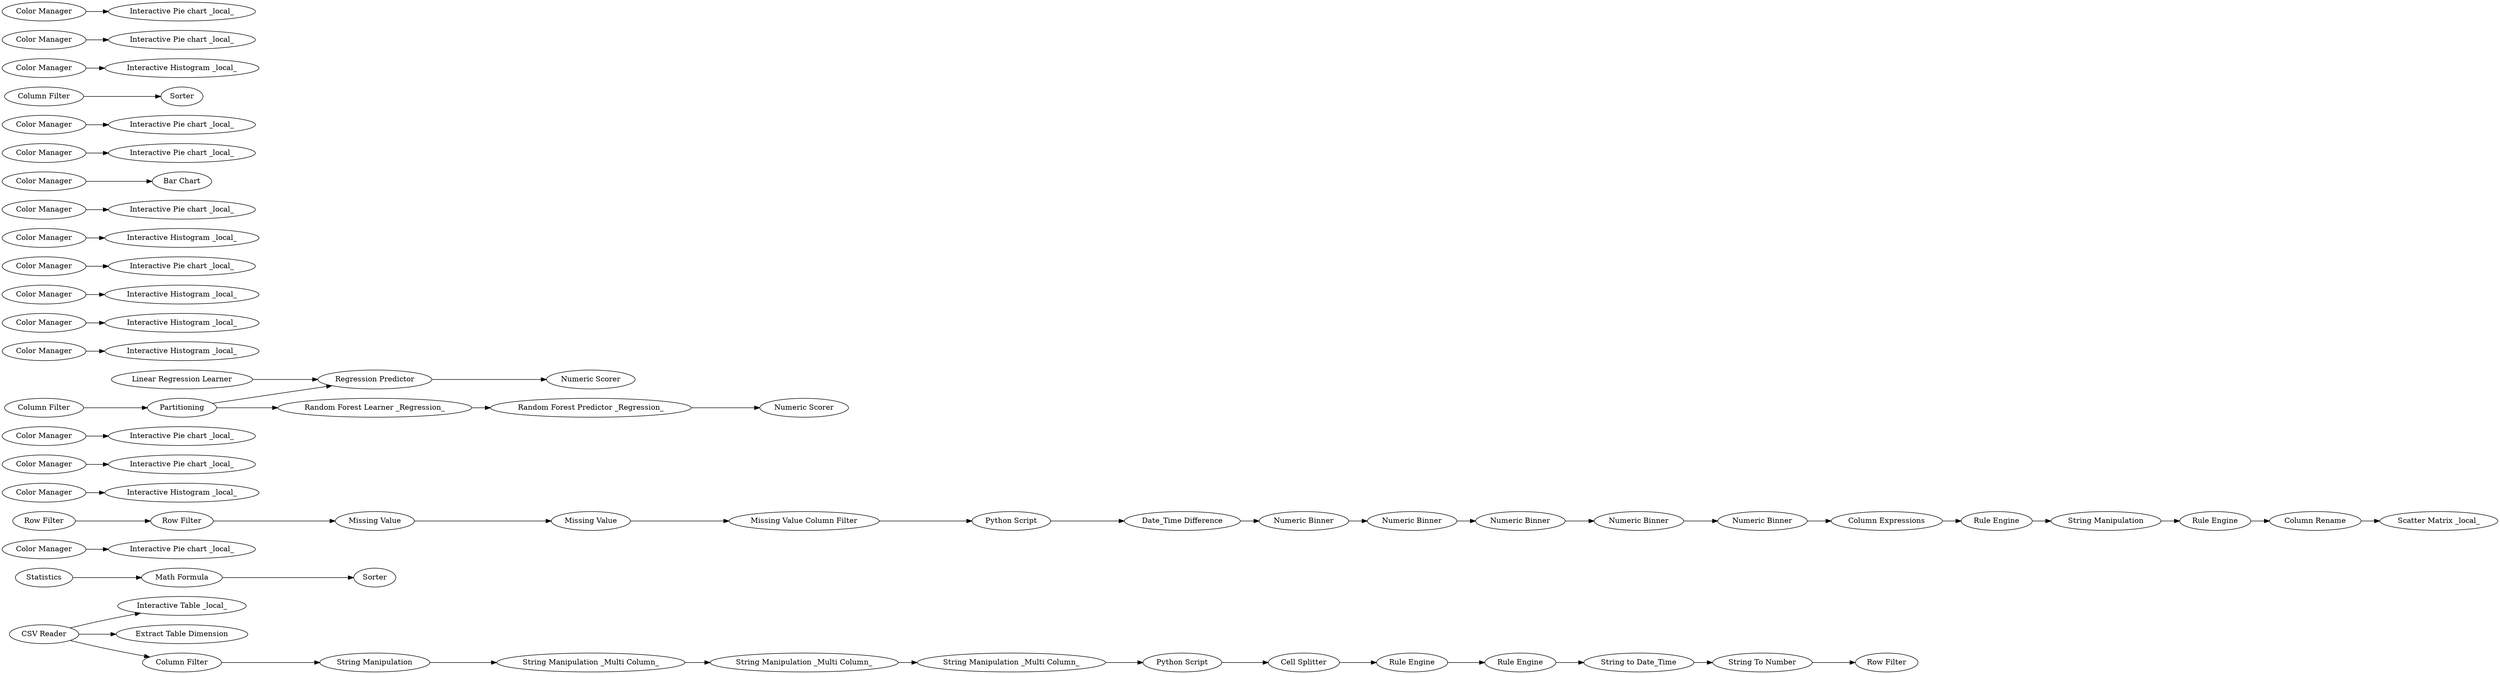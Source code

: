 digraph {
	"3197779540828374170_60" [label="Interactive Table _local_"]
	"-1921257542477858513_14" [label="Math Formula"]
	"5115455679243898800_51" [label="Rule Engine"]
	"4389129746836348746_91" [label="Color Manager"]
	"-7577341984884430655_84" [label="Numeric Binner"]
	"4389129746836348746_94" [label="Interactive Histogram _local_"]
	"4389129746836348746_111" [label="Interactive Pie chart _local_"]
	"-1921257542477858513_15" [label="Missing Value Column Filter"]
	"-7577341984884430655_98" [label="Numeric Binner"]
	"4389129746836348746_33" [label="Interactive Pie chart _local_"]
	"-5407960881995191805_3" [label="Numeric Scorer"]
	"4389129746836348746_110" [label="Color Manager"]
	"-7577341984884430655_111" [label="Column Rename"]
	"4389129746836348746_57" [label="Interactive Histogram _local_"]
	"-1921257542477858513_24" [label=Statistics]
	"-7577341984884430655_90" [label="Numeric Binner"]
	"5115455679243898800_39" [label="String to Date_Time"]
	"4389129746836348746_87" [label="Interactive Histogram _local_"]
	"4389129746836348746_89" [label="Color Manager"]
	"4389129746836348746_99" [label="Color Manager"]
	"4389129746836348746_50" [label="Color Manager"]
	"4389129746836348746_64" [label="Interactive Pie chart _local_"]
	"-7577341984884430655_55" [label="Python Script"]
	"-1921257542477858513_77" [label="Row Filter"]
	"4389129746836348746_38" [label="Bar Chart"]
	"-7577341984884430655_40" [label="Date_Time Difference"]
	"4389129746836348746_90" [label="Interactive Histogram _local_"]
	"5115455679243898800_53" [label="String Manipulation _Multi Column_"]
	"-7577341984884430655_87" [label="Numeric Binner"]
	"-1921257542477858513_96" [label="Missing Value"]
	"3197779540828374170_32" [label="Extract Table Dimension"]
	"-7577341984884430655_105" [label="Rule Engine"]
	"4389129746836348746_62" [label="Interactive Pie chart _local_"]
	"4389129746836348746_51" [label="Interactive Histogram _local_"]
	"-7577341984884430655_73" [label="Rule Engine"]
	"-1921257542477858513_33" [label="Row Filter"]
	"7464567796575760498_4" [label="Numeric Scorer"]
	"5115455679243898800_56" [label="String Manipulation _Multi Column_"]
	"-7577341984884430655_69" [label="Column Expressions"]
	"5115455679243898800_47" [label="Cell Splitter"]
	"7464567796575760498_2" [label="Linear Regression Learner"]
	"4389129746836348746_34" [label="Color Manager"]
	"4389129746836348746_55" [label="Color Manager"]
	"5115455679243898800_54" [label="String To Number"]
	"-1921257542477858513_27" [label=Sorter]
	"4389129746836348746_68" [label="Interactive Histogram _local_"]
	"4389129746836348746_60" [label="Color Manager"]
	"-7577341984884430655_93" [label="Numeric Binner"]
	"4389129746836348746_74" [label="Color Manager"]
	"4389129746836348746_67" [label="Color Manager"]
	"-7577341984884430655_76" [label="String Manipulation"]
	"4389129746836348746_100" [label="Color Manager"]
	"4389129746836348746_102" [label="Interactive Pie chart _local_"]
	"5115455679243898800_58" [label="Python Script"]
	"3197779540828374170_57" [label="CSV Reader"]
	"6610676808292542356_97" [label="Column Filter"]
	"4389129746836348746_53" [label="Interactive Pie chart _local_"]
	"5115455679243898800_46" [label="String Manipulation"]
	"5115455679243898800_55" [label="Rule Engine"]
	"-1921257542477858513_26" [label="Column Filter"]
	"7464567796575760498_3" [label="Regression Predictor"]
	"4389129746836348746_73" [label="Color Manager"]
	"-5407960881995191805_2" [label="Random Forest Predictor _Regression_"]
	"4389129746836348746_92" [label="Interactive Pie chart _local_"]
	"5115455679243898800_57" [label="String Manipulation _Multi Column_"]
	"3197779540828374170_67" [label=Partitioning]
	"4389129746836348746_88" [label="Color Manager"]
	"4389129746836348746_101" [label="Interactive Pie chart _local_"]
	"-1921257542477858513_101" [label="Missing Value"]
	"-1921257542477858513_25" [label=Sorter]
	"3475398228685996489_3" [label="Scatter Matrix _local_"]
	"4389129746836348746_66" [label="Color Manager"]
	"4389129746836348746_93" [label="Color Manager"]
	"-5407960881995191805_1" [label="Random Forest Learner _Regression_"]
	"-1921257542477858513_28" [label="Row Filter"]
	"5115455679243898800_6" [label="Column Filter"]
	"4389129746836348746_61" [label="Color Manager"]
	"4389129746836348746_59" [label="Interactive Pie chart _local_"]
	"5115455679243898800_54" -> "-1921257542477858513_33"
	"4389129746836348746_73" -> "4389129746836348746_57"
	"4389129746836348746_34" -> "4389129746836348746_33"
	"5115455679243898800_53" -> "5115455679243898800_56"
	"-7577341984884430655_55" -> "-7577341984884430655_40"
	"-7577341984884430655_93" -> "-7577341984884430655_98"
	"-7577341984884430655_73" -> "-7577341984884430655_76"
	"4389129746836348746_74" -> "4389129746836348746_38"
	"-7577341984884430655_87" -> "-7577341984884430655_90"
	"3197779540828374170_57" -> "3197779540828374170_32"
	"4389129746836348746_99" -> "4389129746836348746_101"
	"-7577341984884430655_69" -> "-7577341984884430655_73"
	"3197779540828374170_57" -> "5115455679243898800_6"
	"-1921257542477858513_26" -> "-1921257542477858513_27"
	"5115455679243898800_46" -> "5115455679243898800_53"
	"-7577341984884430655_98" -> "-7577341984884430655_69"
	"-1921257542477858513_28" -> "-1921257542477858513_77"
	"-7577341984884430655_40" -> "-7577341984884430655_84"
	"5115455679243898800_55" -> "5115455679243898800_39"
	"4389129746836348746_67" -> "4389129746836348746_68"
	"4389129746836348746_91" -> "4389129746836348746_92"
	"-1921257542477858513_15" -> "-7577341984884430655_55"
	"4389129746836348746_88" -> "4389129746836348746_87"
	"5115455679243898800_56" -> "5115455679243898800_57"
	"-7577341984884430655_84" -> "-7577341984884430655_87"
	"-1921257542477858513_14" -> "-1921257542477858513_25"
	"-7577341984884430655_105" -> "-7577341984884430655_111"
	"6610676808292542356_97" -> "3197779540828374170_67"
	"4389129746836348746_55" -> "4389129746836348746_53"
	"5115455679243898800_51" -> "5115455679243898800_55"
	"7464567796575760498_3" -> "7464567796575760498_4"
	"3197779540828374170_67" -> "-5407960881995191805_1"
	"4389129746836348746_110" -> "4389129746836348746_111"
	"-1921257542477858513_24" -> "-1921257542477858513_14"
	"4389129746836348746_100" -> "4389129746836348746_102"
	"-5407960881995191805_1" -> "-5407960881995191805_2"
	"5115455679243898800_6" -> "5115455679243898800_46"
	"4389129746836348746_89" -> "4389129746836348746_90"
	"3197779540828374170_67" -> "7464567796575760498_3"
	"7464567796575760498_2" -> "7464567796575760498_3"
	"-7577341984884430655_111" -> "3475398228685996489_3"
	"-1921257542477858513_77" -> "-1921257542477858513_101"
	"-1921257542477858513_101" -> "-1921257542477858513_96"
	"5115455679243898800_47" -> "5115455679243898800_51"
	"4389129746836348746_50" -> "4389129746836348746_51"
	"3197779540828374170_57" -> "3197779540828374170_60"
	"4389129746836348746_66" -> "4389129746836348746_64"
	"5115455679243898800_57" -> "5115455679243898800_58"
	"5115455679243898800_58" -> "5115455679243898800_47"
	"-1921257542477858513_96" -> "-1921257542477858513_15"
	"5115455679243898800_39" -> "5115455679243898800_54"
	"4389129746836348746_60" -> "4389129746836348746_59"
	"-7577341984884430655_90" -> "-7577341984884430655_93"
	"-5407960881995191805_2" -> "-5407960881995191805_3"
	"4389129746836348746_61" -> "4389129746836348746_62"
	"4389129746836348746_93" -> "4389129746836348746_94"
	"-7577341984884430655_76" -> "-7577341984884430655_105"
	rankdir=LR
}
